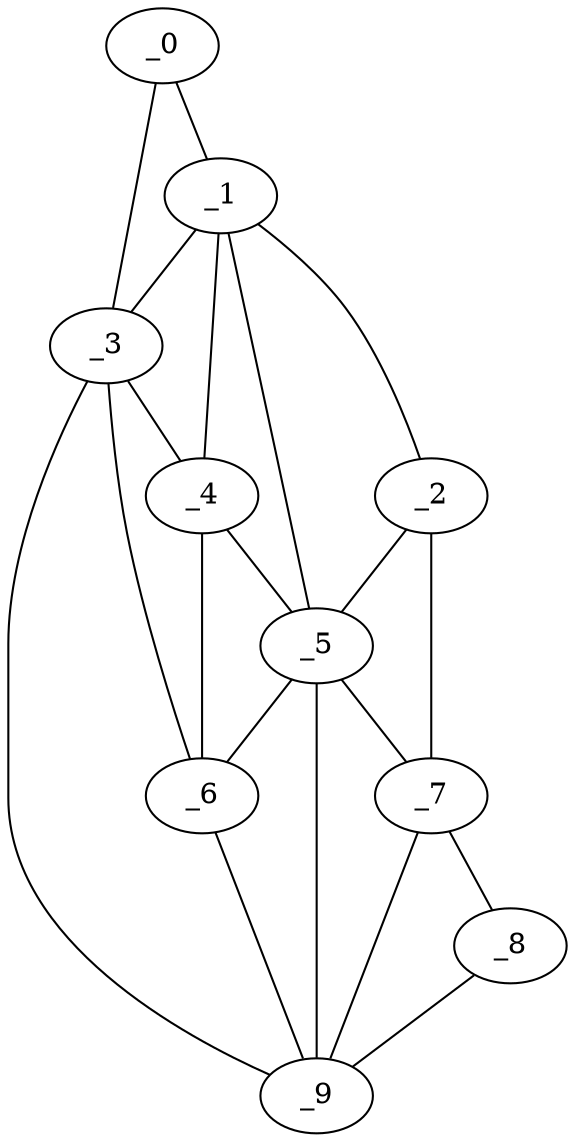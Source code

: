 graph "obj91__260.gxl" {
	_0	 [x=7,
		y=19];
	_1	 [x=13,
		y=30];
	_0 -- _1	 [valence=1];
	_3	 [x=86,
		y=20];
	_0 -- _3	 [valence=1];
	_2	 [x=61,
		y=103];
	_1 -- _2	 [valence=1];
	_1 -- _3	 [valence=2];
	_4	 [x=88,
		y=29];
	_1 -- _4	 [valence=1];
	_5	 [x=97,
		y=51];
	_1 -- _5	 [valence=2];
	_2 -- _5	 [valence=2];
	_7	 [x=103,
		y=99];
	_2 -- _7	 [valence=1];
	_3 -- _4	 [valence=2];
	_6	 [x=102,
		y=51];
	_3 -- _6	 [valence=2];
	_9	 [x=118,
		y=72];
	_3 -- _9	 [valence=1];
	_4 -- _5	 [valence=1];
	_4 -- _6	 [valence=2];
	_5 -- _6	 [valence=2];
	_5 -- _7	 [valence=2];
	_5 -- _9	 [valence=1];
	_6 -- _9	 [valence=2];
	_8	 [x=117,
		y=94];
	_7 -- _8	 [valence=1];
	_7 -- _9	 [valence=1];
	_8 -- _9	 [valence=1];
}
